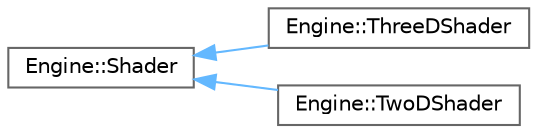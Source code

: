 digraph "Graphical Class Hierarchy"
{
 // LATEX_PDF_SIZE
  bgcolor="transparent";
  edge [fontname=Helvetica,fontsize=10,labelfontname=Helvetica,labelfontsize=10];
  node [fontname=Helvetica,fontsize=10,shape=box,height=0.2,width=0.4];
  rankdir="LR";
  Node0 [label="Engine::Shader",height=0.2,width=0.4,color="grey40", fillcolor="white", style="filled",URL="$class_engine_1_1_shader.html",tooltip="Shader abstract class."];
  Node0 -> Node1 [dir="back",color="steelblue1",style="solid"];
  Node1 [label="Engine::ThreeDShader",height=0.2,width=0.4,color="grey40", fillcolor="white", style="filled",URL="$class_engine_1_1_three_d_shader.html",tooltip="ThreeDShader, default shader binded in a new project."];
  Node0 -> Node2 [dir="back",color="steelblue1",style="solid"];
  Node2 [label="Engine::TwoDShader",height=0.2,width=0.4,color="grey40", fillcolor="white", style="filled",URL="$class_engine_1_1_two_d_shader.html",tooltip="TwoDShader, automatically set before calling on_draw_2d."];
}
